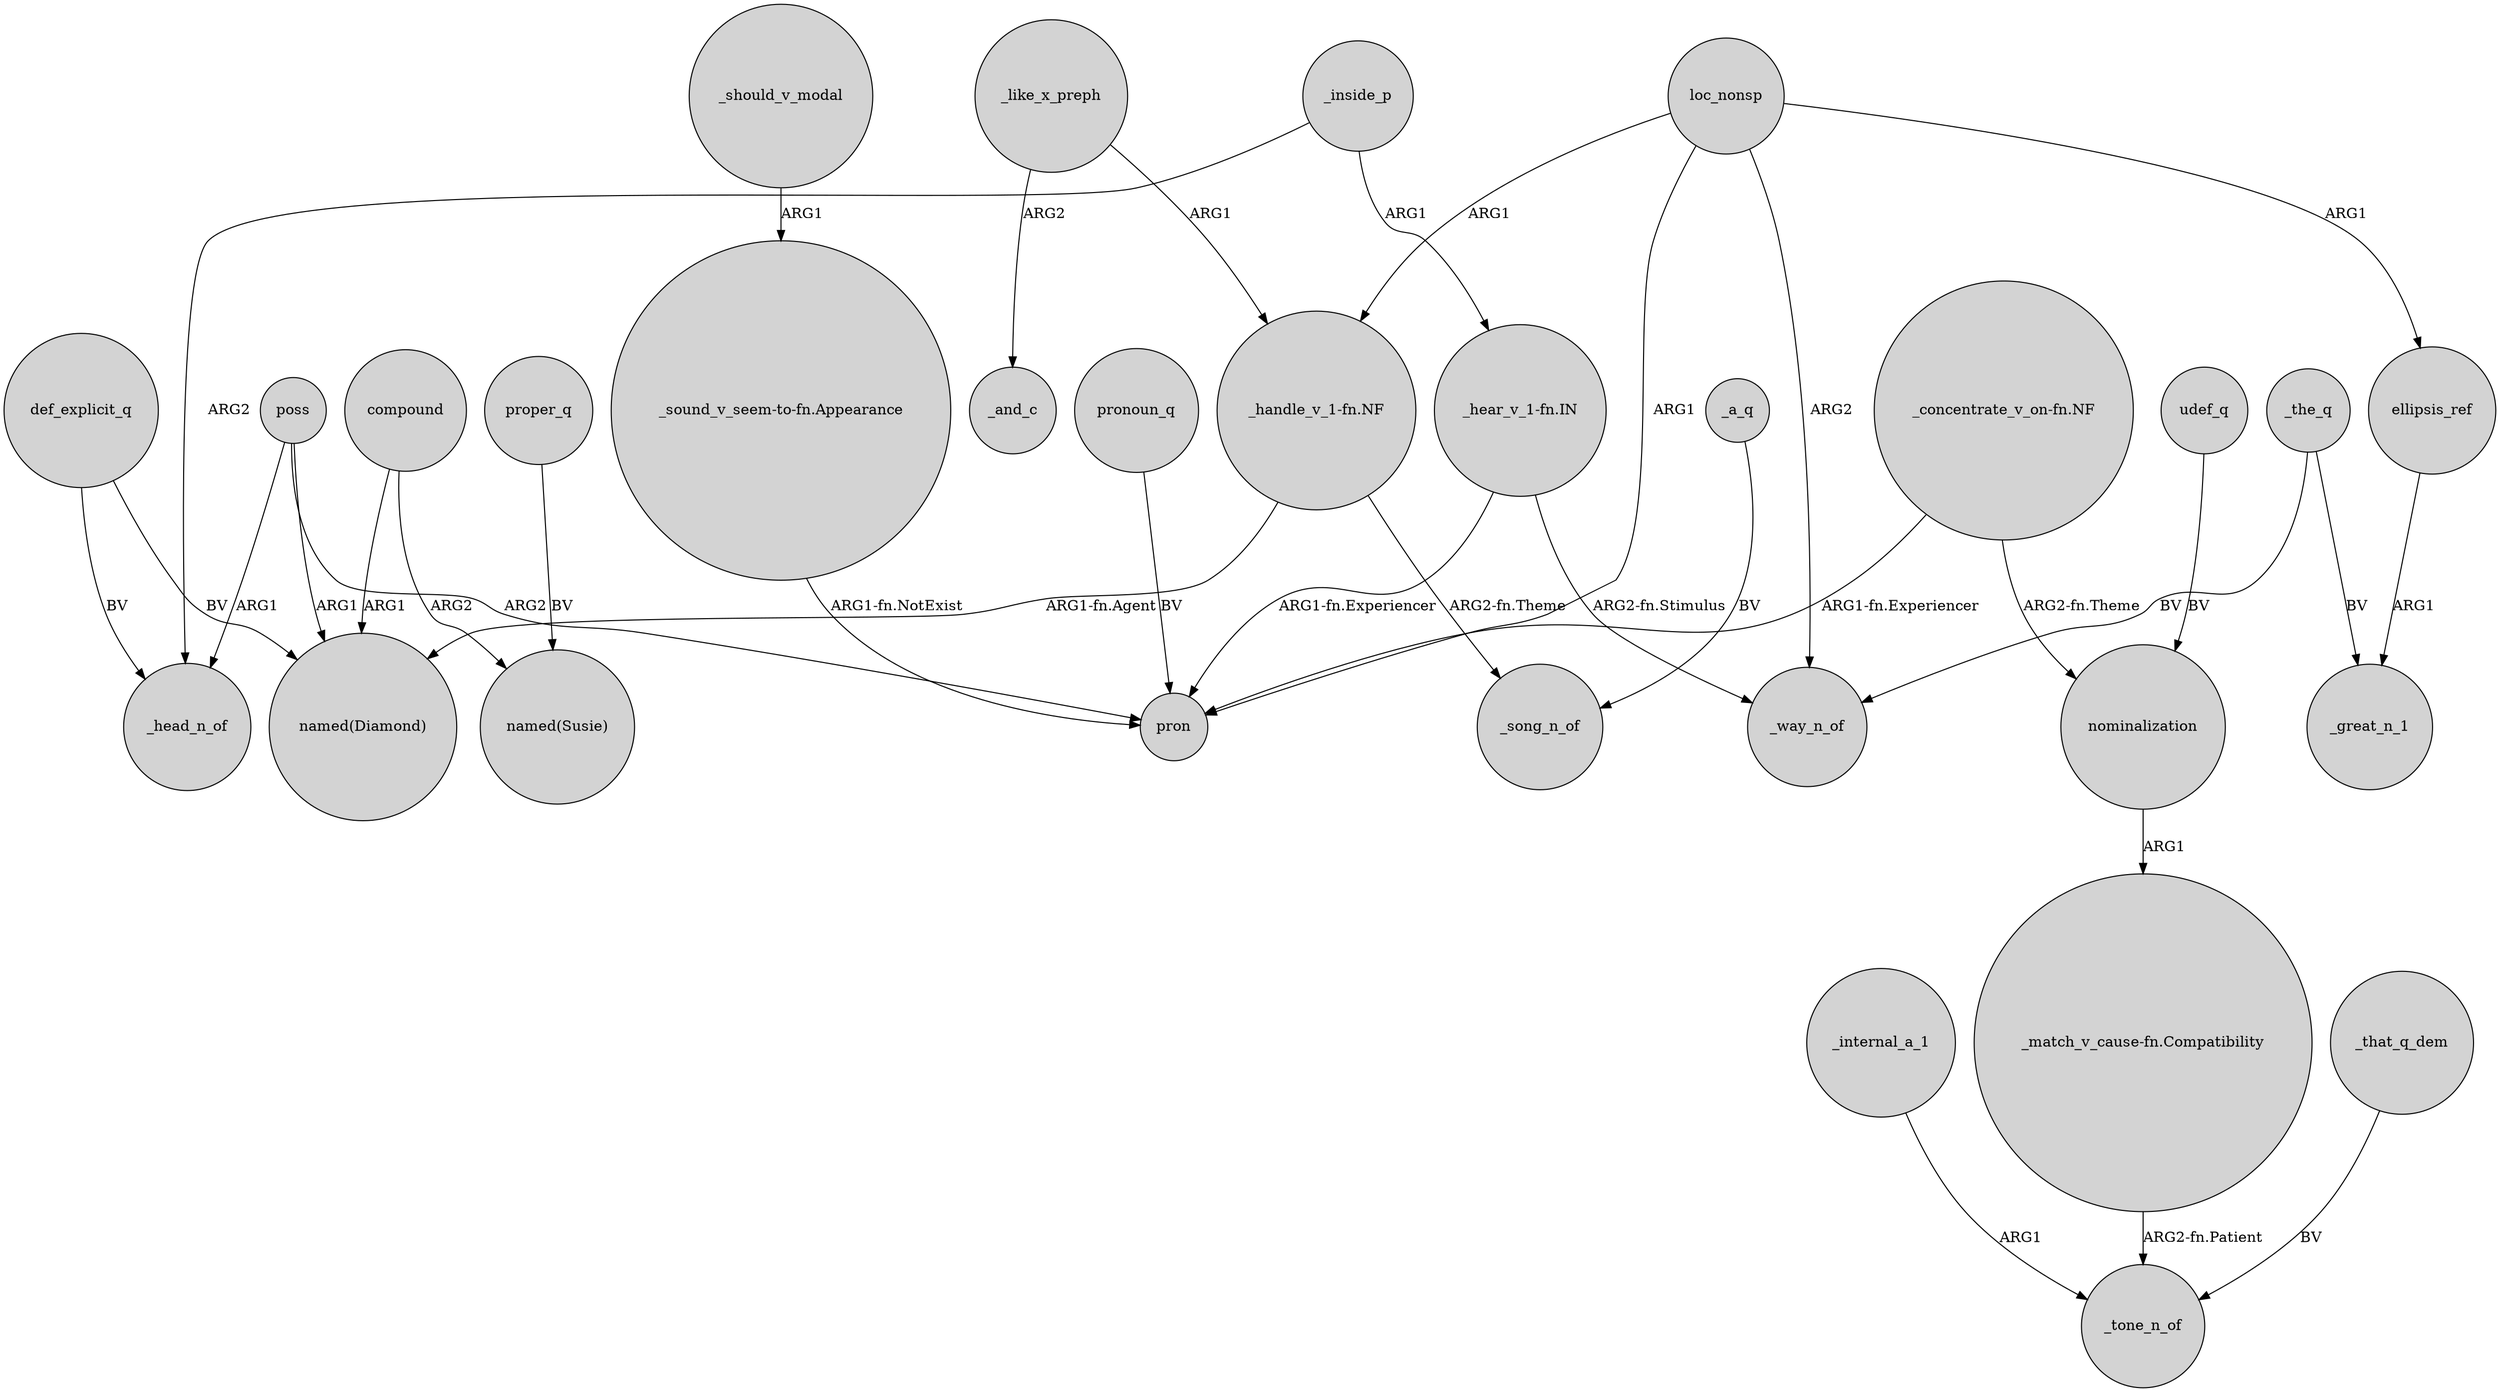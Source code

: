 digraph {
	node [shape=circle style=filled]
	_like_x_preph -> "_handle_v_1-fn.NF" [label=ARG1]
	poss -> _head_n_of [label=ARG1]
	poss -> pron [label=ARG2]
	"_sound_v_seem-to-fn.Appearance" -> pron [label="ARG1-fn.NotExist"]
	loc_nonsp -> pron [label=ARG1]
	_the_q -> _way_n_of [label=BV]
	_inside_p -> _head_n_of [label=ARG2]
	def_explicit_q -> _head_n_of [label=BV]
	loc_nonsp -> ellipsis_ref [label=ARG1]
	"_concentrate_v_on-fn.NF" -> nominalization [label="ARG2-fn.Theme"]
	"_handle_v_1-fn.NF" -> "named(Diamond)" [label="ARG1-fn.Agent"]
	ellipsis_ref -> _great_n_1 [label=ARG1]
	"_hear_v_1-fn.IN" -> _way_n_of [label="ARG2-fn.Stimulus"]
	poss -> "named(Diamond)" [label=ARG1]
	_should_v_modal -> "_sound_v_seem-to-fn.Appearance" [label=ARG1]
	"_handle_v_1-fn.NF" -> _song_n_of [label="ARG2-fn.Theme"]
	pronoun_q -> pron [label=BV]
	loc_nonsp -> _way_n_of [label=ARG2]
	"_concentrate_v_on-fn.NF" -> pron [label="ARG1-fn.Experiencer"]
	_like_x_preph -> _and_c [label=ARG2]
	compound -> "named(Susie)" [label=ARG2]
	proper_q -> "named(Susie)" [label=BV]
	_the_q -> _great_n_1 [label=BV]
	udef_q -> nominalization [label=BV]
	"_hear_v_1-fn.IN" -> pron [label="ARG1-fn.Experiencer"]
	_internal_a_1 -> _tone_n_of [label=ARG1]
	def_explicit_q -> "named(Diamond)" [label=BV]
	_inside_p -> "_hear_v_1-fn.IN" [label=ARG1]
	nominalization -> "_match_v_cause-fn.Compatibility" [label=ARG1]
	_that_q_dem -> _tone_n_of [label=BV]
	loc_nonsp -> "_handle_v_1-fn.NF" [label=ARG1]
	compound -> "named(Diamond)" [label=ARG1]
	"_match_v_cause-fn.Compatibility" -> _tone_n_of [label="ARG2-fn.Patient"]
	_a_q -> _song_n_of [label=BV]
}

